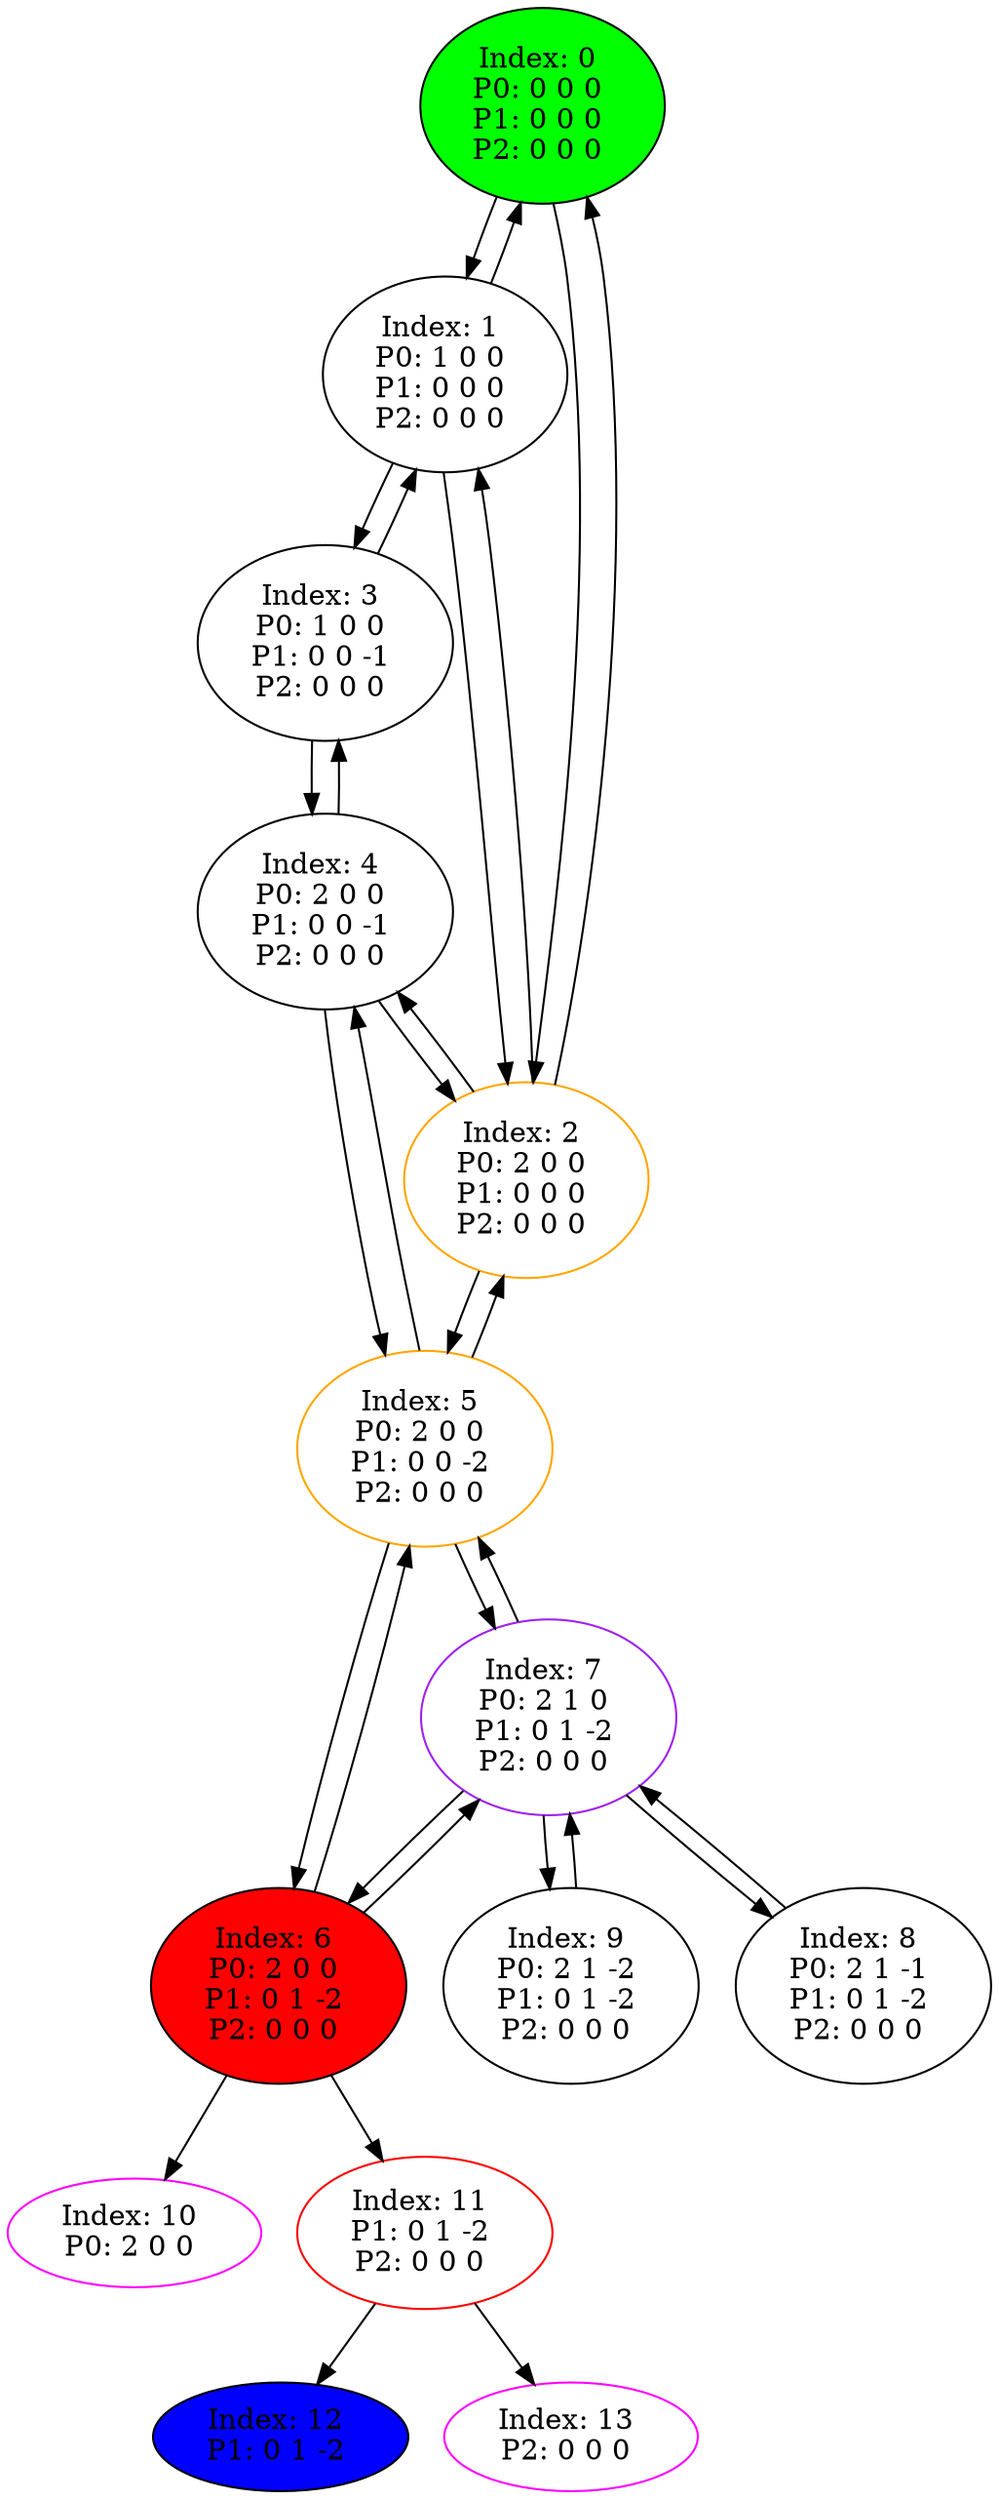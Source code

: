 digraph G {
color = "black"
0[label = "Index: 0 
P0: 0 0 0 
P1: 0 0 0 
P2: 0 0 0 
", style="filled", fillcolor = "green"]
1[label = "Index: 1 
P0: 1 0 0 
P1: 0 0 0 
P2: 0 0 0 
"]
2[label = "Index: 2 
P0: 2 0 0 
P1: 0 0 0 
P2: 0 0 0 
", color = "orange"]
3[label = "Index: 3 
P0: 1 0 0 
P1: 0 0 -1 
P2: 0 0 0 
"]
4[label = "Index: 4 
P0: 2 0 0 
P1: 0 0 -1 
P2: 0 0 0 
"]
5[label = "Index: 5 
P0: 2 0 0 
P1: 0 0 -2 
P2: 0 0 0 
", color = "orange"]
6[label = "Index: 6 
P0: 2 0 0 
P1: 0 1 -2 
P2: 0 0 0 
", style="filled", fillcolor = "red"]
7[label = "Index: 7 
P0: 2 1 0 
P1: 0 1 -2 
P2: 0 0 0 
", color = "purple"]
8[label = "Index: 8 
P0: 2 1 -1 
P1: 0 1 -2 
P2: 0 0 0 
"]
9[label = "Index: 9 
P0: 2 1 -2 
P1: 0 1 -2 
P2: 0 0 0 
"]
10[label = "Index: 10 
P0: 2 0 0 
", color = "fuchsia"]
11[label = "Index: 11 
P1: 0 1 -2 
P2: 0 0 0 
", color = "red"]
12[label = "Index: 12 
P1: 0 1 -2 
", style="filled", fillcolor = "blue"]
13[label = "Index: 13 
P2: 0 0 0 
", color = "fuchsia"]
0 -> 1
0 -> 2

1 -> 0
1 -> 2
1 -> 3

2 -> 0
2 -> 1
2 -> 4
2 -> 5

3 -> 1
3 -> 4

4 -> 2
4 -> 3
4 -> 5

5 -> 2
5 -> 4
5 -> 6
5 -> 7

6 -> 5
6 -> 7
6 -> 11
6 -> 10

7 -> 5
7 -> 6
7 -> 8
7 -> 9

8 -> 7

9 -> 7

11 -> 13
11 -> 12

}
